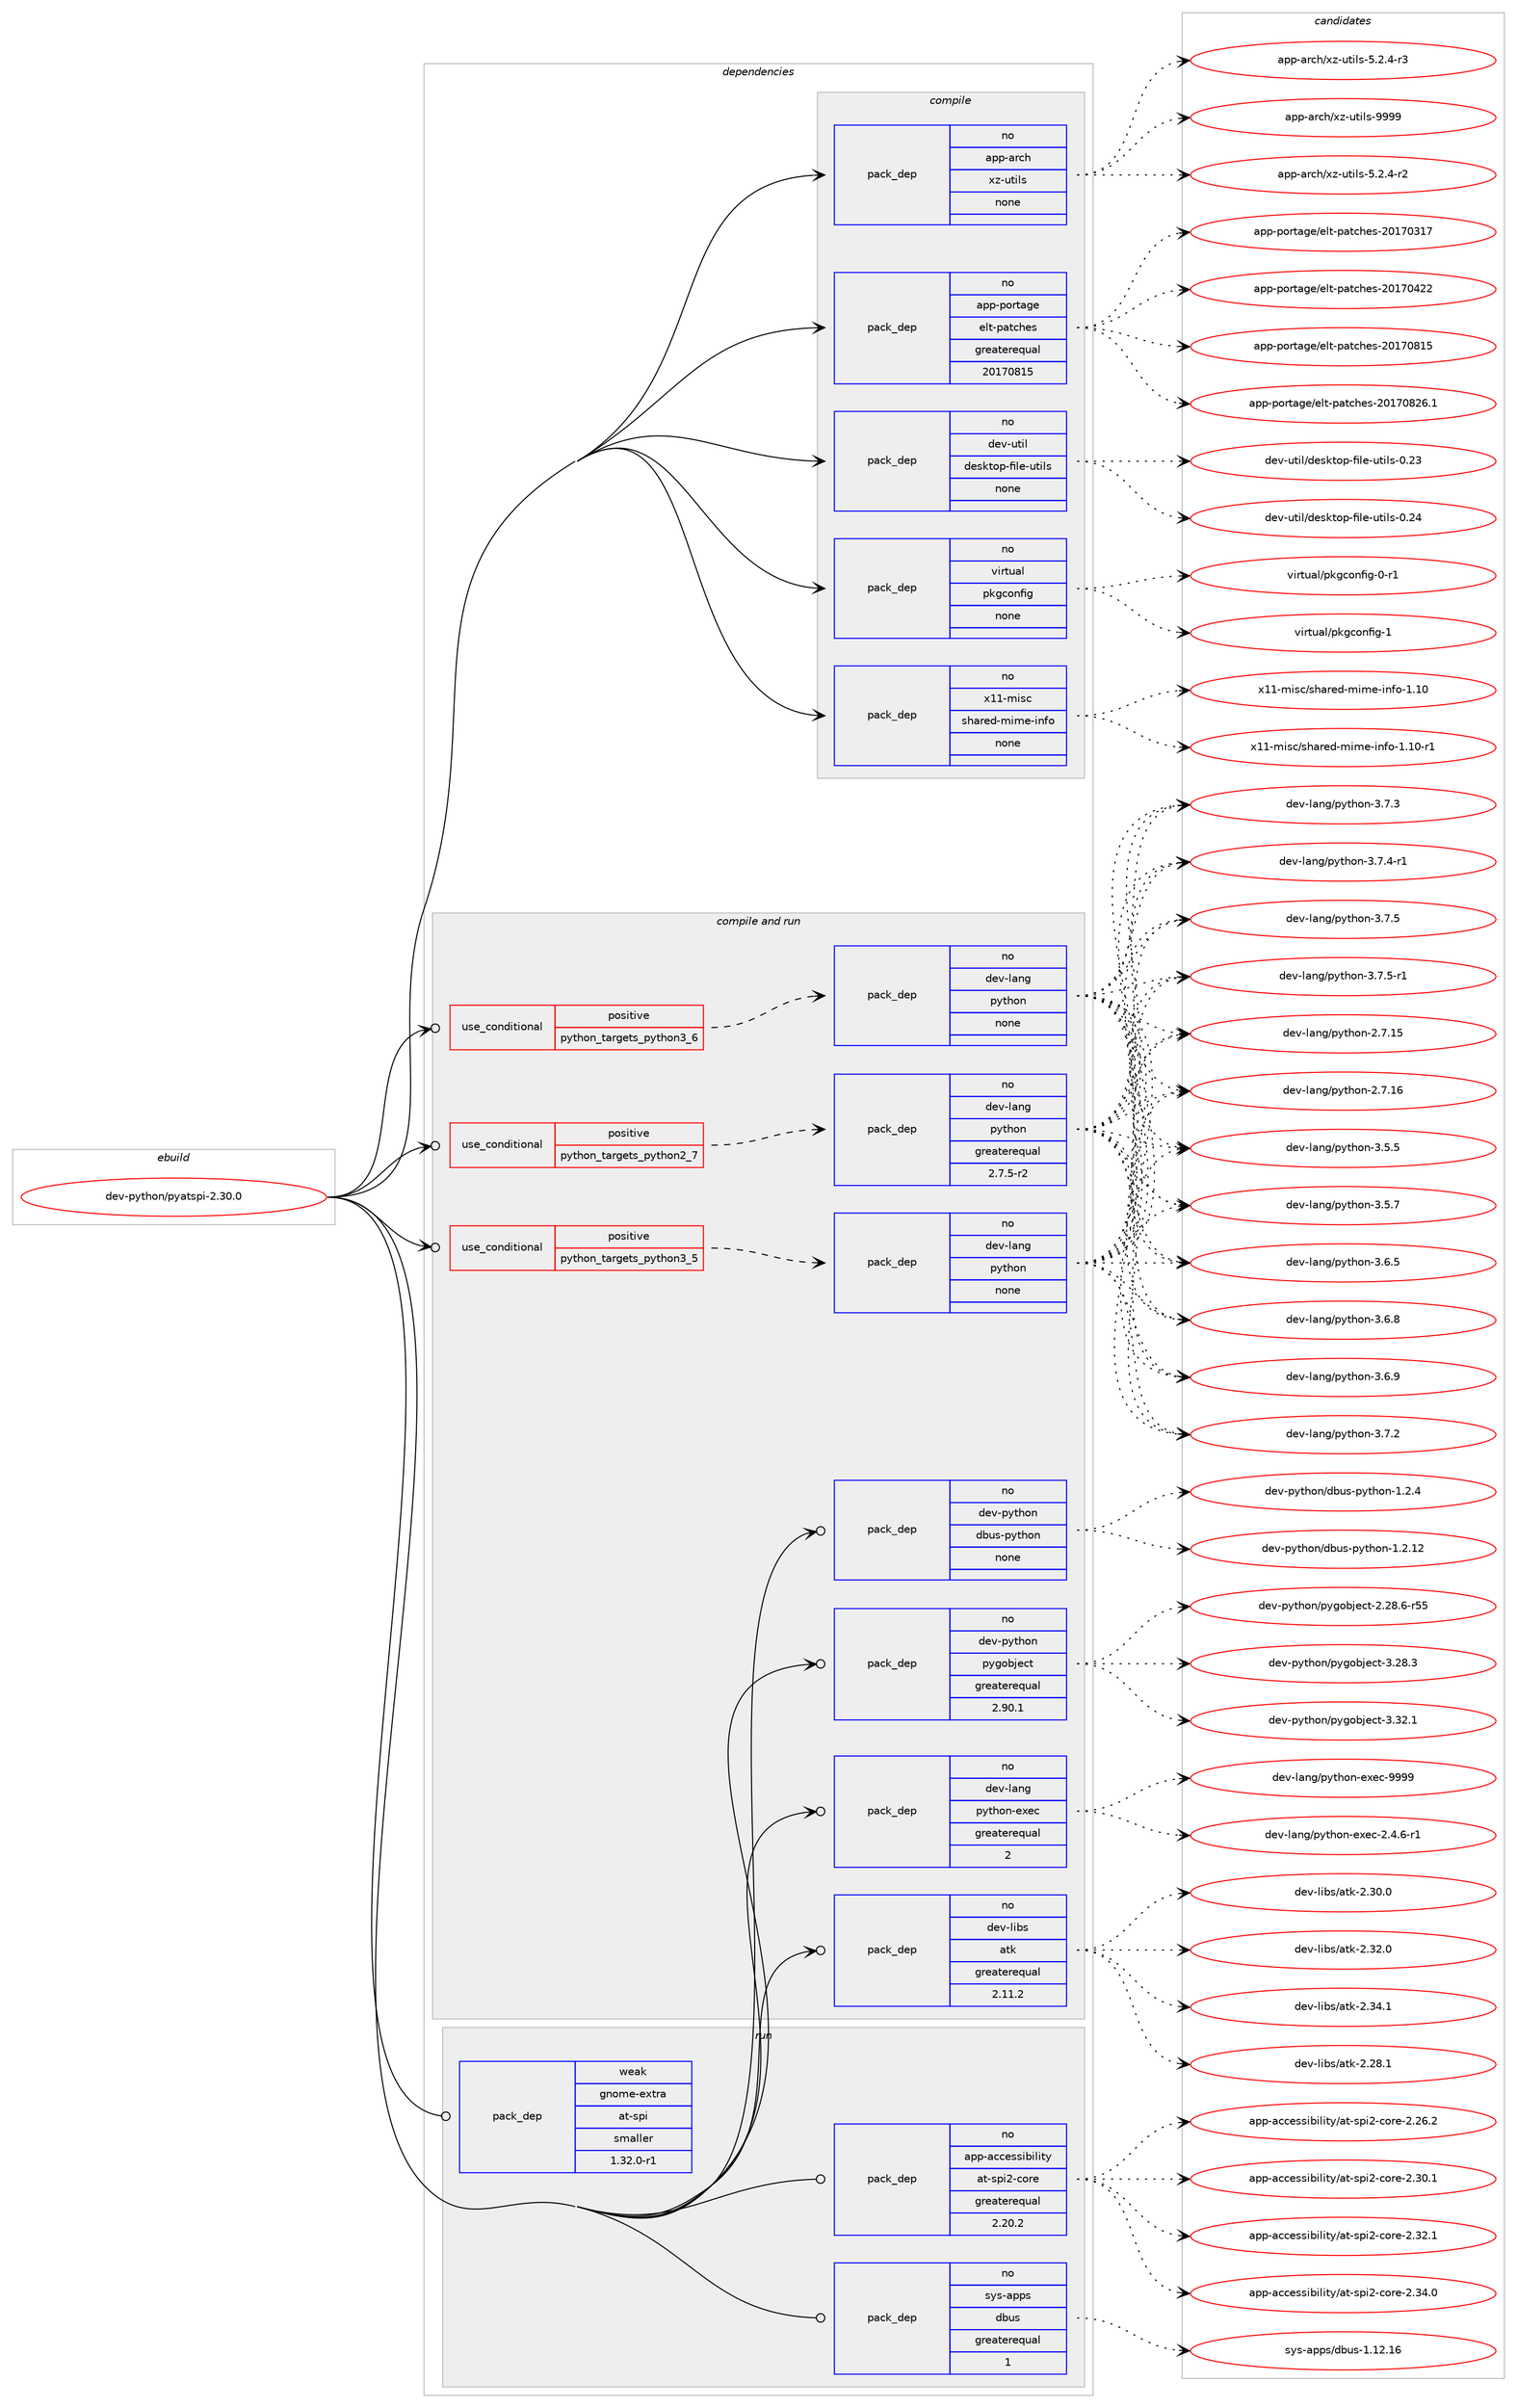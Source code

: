digraph prolog {

# *************
# Graph options
# *************

newrank=true;
concentrate=true;
compound=true;
graph [rankdir=LR,fontname=Helvetica,fontsize=10,ranksep=1.5];#, ranksep=2.5, nodesep=0.2];
edge  [arrowhead=vee];
node  [fontname=Helvetica,fontsize=10];

# **********
# The ebuild
# **********

subgraph cluster_leftcol {
color=gray;
rank=same;
label=<<i>ebuild</i>>;
id [label="dev-python/pyatspi-2.30.0", color=red, width=4, href="../dev-python/pyatspi-2.30.0.svg"];
}

# ****************
# The dependencies
# ****************

subgraph cluster_midcol {
color=gray;
label=<<i>dependencies</i>>;
subgraph cluster_compile {
fillcolor="#eeeeee";
style=filled;
label=<<i>compile</i>>;
subgraph pack467086 {
dependency624273 [label=<<TABLE BORDER="0" CELLBORDER="1" CELLSPACING="0" CELLPADDING="4" WIDTH="220"><TR><TD ROWSPAN="6" CELLPADDING="30">pack_dep</TD></TR><TR><TD WIDTH="110">no</TD></TR><TR><TD>app-arch</TD></TR><TR><TD>xz-utils</TD></TR><TR><TD>none</TD></TR><TR><TD></TD></TR></TABLE>>, shape=none, color=blue];
}
id:e -> dependency624273:w [weight=20,style="solid",arrowhead="vee"];
subgraph pack467087 {
dependency624274 [label=<<TABLE BORDER="0" CELLBORDER="1" CELLSPACING="0" CELLPADDING="4" WIDTH="220"><TR><TD ROWSPAN="6" CELLPADDING="30">pack_dep</TD></TR><TR><TD WIDTH="110">no</TD></TR><TR><TD>app-portage</TD></TR><TR><TD>elt-patches</TD></TR><TR><TD>greaterequal</TD></TR><TR><TD>20170815</TD></TR></TABLE>>, shape=none, color=blue];
}
id:e -> dependency624274:w [weight=20,style="solid",arrowhead="vee"];
subgraph pack467088 {
dependency624275 [label=<<TABLE BORDER="0" CELLBORDER="1" CELLSPACING="0" CELLPADDING="4" WIDTH="220"><TR><TD ROWSPAN="6" CELLPADDING="30">pack_dep</TD></TR><TR><TD WIDTH="110">no</TD></TR><TR><TD>dev-util</TD></TR><TR><TD>desktop-file-utils</TD></TR><TR><TD>none</TD></TR><TR><TD></TD></TR></TABLE>>, shape=none, color=blue];
}
id:e -> dependency624275:w [weight=20,style="solid",arrowhead="vee"];
subgraph pack467089 {
dependency624276 [label=<<TABLE BORDER="0" CELLBORDER="1" CELLSPACING="0" CELLPADDING="4" WIDTH="220"><TR><TD ROWSPAN="6" CELLPADDING="30">pack_dep</TD></TR><TR><TD WIDTH="110">no</TD></TR><TR><TD>virtual</TD></TR><TR><TD>pkgconfig</TD></TR><TR><TD>none</TD></TR><TR><TD></TD></TR></TABLE>>, shape=none, color=blue];
}
id:e -> dependency624276:w [weight=20,style="solid",arrowhead="vee"];
subgraph pack467090 {
dependency624277 [label=<<TABLE BORDER="0" CELLBORDER="1" CELLSPACING="0" CELLPADDING="4" WIDTH="220"><TR><TD ROWSPAN="6" CELLPADDING="30">pack_dep</TD></TR><TR><TD WIDTH="110">no</TD></TR><TR><TD>x11-misc</TD></TR><TR><TD>shared-mime-info</TD></TR><TR><TD>none</TD></TR><TR><TD></TD></TR></TABLE>>, shape=none, color=blue];
}
id:e -> dependency624277:w [weight=20,style="solid",arrowhead="vee"];
}
subgraph cluster_compileandrun {
fillcolor="#eeeeee";
style=filled;
label=<<i>compile and run</i>>;
subgraph cond145343 {
dependency624278 [label=<<TABLE BORDER="0" CELLBORDER="1" CELLSPACING="0" CELLPADDING="4"><TR><TD ROWSPAN="3" CELLPADDING="10">use_conditional</TD></TR><TR><TD>positive</TD></TR><TR><TD>python_targets_python2_7</TD></TR></TABLE>>, shape=none, color=red];
subgraph pack467091 {
dependency624279 [label=<<TABLE BORDER="0" CELLBORDER="1" CELLSPACING="0" CELLPADDING="4" WIDTH="220"><TR><TD ROWSPAN="6" CELLPADDING="30">pack_dep</TD></TR><TR><TD WIDTH="110">no</TD></TR><TR><TD>dev-lang</TD></TR><TR><TD>python</TD></TR><TR><TD>greaterequal</TD></TR><TR><TD>2.7.5-r2</TD></TR></TABLE>>, shape=none, color=blue];
}
dependency624278:e -> dependency624279:w [weight=20,style="dashed",arrowhead="vee"];
}
id:e -> dependency624278:w [weight=20,style="solid",arrowhead="odotvee"];
subgraph cond145344 {
dependency624280 [label=<<TABLE BORDER="0" CELLBORDER="1" CELLSPACING="0" CELLPADDING="4"><TR><TD ROWSPAN="3" CELLPADDING="10">use_conditional</TD></TR><TR><TD>positive</TD></TR><TR><TD>python_targets_python3_5</TD></TR></TABLE>>, shape=none, color=red];
subgraph pack467092 {
dependency624281 [label=<<TABLE BORDER="0" CELLBORDER="1" CELLSPACING="0" CELLPADDING="4" WIDTH="220"><TR><TD ROWSPAN="6" CELLPADDING="30">pack_dep</TD></TR><TR><TD WIDTH="110">no</TD></TR><TR><TD>dev-lang</TD></TR><TR><TD>python</TD></TR><TR><TD>none</TD></TR><TR><TD></TD></TR></TABLE>>, shape=none, color=blue];
}
dependency624280:e -> dependency624281:w [weight=20,style="dashed",arrowhead="vee"];
}
id:e -> dependency624280:w [weight=20,style="solid",arrowhead="odotvee"];
subgraph cond145345 {
dependency624282 [label=<<TABLE BORDER="0" CELLBORDER="1" CELLSPACING="0" CELLPADDING="4"><TR><TD ROWSPAN="3" CELLPADDING="10">use_conditional</TD></TR><TR><TD>positive</TD></TR><TR><TD>python_targets_python3_6</TD></TR></TABLE>>, shape=none, color=red];
subgraph pack467093 {
dependency624283 [label=<<TABLE BORDER="0" CELLBORDER="1" CELLSPACING="0" CELLPADDING="4" WIDTH="220"><TR><TD ROWSPAN="6" CELLPADDING="30">pack_dep</TD></TR><TR><TD WIDTH="110">no</TD></TR><TR><TD>dev-lang</TD></TR><TR><TD>python</TD></TR><TR><TD>none</TD></TR><TR><TD></TD></TR></TABLE>>, shape=none, color=blue];
}
dependency624282:e -> dependency624283:w [weight=20,style="dashed",arrowhead="vee"];
}
id:e -> dependency624282:w [weight=20,style="solid",arrowhead="odotvee"];
subgraph pack467094 {
dependency624284 [label=<<TABLE BORDER="0" CELLBORDER="1" CELLSPACING="0" CELLPADDING="4" WIDTH="220"><TR><TD ROWSPAN="6" CELLPADDING="30">pack_dep</TD></TR><TR><TD WIDTH="110">no</TD></TR><TR><TD>dev-lang</TD></TR><TR><TD>python-exec</TD></TR><TR><TD>greaterequal</TD></TR><TR><TD>2</TD></TR></TABLE>>, shape=none, color=blue];
}
id:e -> dependency624284:w [weight=20,style="solid",arrowhead="odotvee"];
subgraph pack467095 {
dependency624285 [label=<<TABLE BORDER="0" CELLBORDER="1" CELLSPACING="0" CELLPADDING="4" WIDTH="220"><TR><TD ROWSPAN="6" CELLPADDING="30">pack_dep</TD></TR><TR><TD WIDTH="110">no</TD></TR><TR><TD>dev-libs</TD></TR><TR><TD>atk</TD></TR><TR><TD>greaterequal</TD></TR><TR><TD>2.11.2</TD></TR></TABLE>>, shape=none, color=blue];
}
id:e -> dependency624285:w [weight=20,style="solid",arrowhead="odotvee"];
subgraph pack467096 {
dependency624286 [label=<<TABLE BORDER="0" CELLBORDER="1" CELLSPACING="0" CELLPADDING="4" WIDTH="220"><TR><TD ROWSPAN="6" CELLPADDING="30">pack_dep</TD></TR><TR><TD WIDTH="110">no</TD></TR><TR><TD>dev-python</TD></TR><TR><TD>dbus-python</TD></TR><TR><TD>none</TD></TR><TR><TD></TD></TR></TABLE>>, shape=none, color=blue];
}
id:e -> dependency624286:w [weight=20,style="solid",arrowhead="odotvee"];
subgraph pack467097 {
dependency624287 [label=<<TABLE BORDER="0" CELLBORDER="1" CELLSPACING="0" CELLPADDING="4" WIDTH="220"><TR><TD ROWSPAN="6" CELLPADDING="30">pack_dep</TD></TR><TR><TD WIDTH="110">no</TD></TR><TR><TD>dev-python</TD></TR><TR><TD>pygobject</TD></TR><TR><TD>greaterequal</TD></TR><TR><TD>2.90.1</TD></TR></TABLE>>, shape=none, color=blue];
}
id:e -> dependency624287:w [weight=20,style="solid",arrowhead="odotvee"];
}
subgraph cluster_run {
fillcolor="#eeeeee";
style=filled;
label=<<i>run</i>>;
subgraph pack467098 {
dependency624288 [label=<<TABLE BORDER="0" CELLBORDER="1" CELLSPACING="0" CELLPADDING="4" WIDTH="220"><TR><TD ROWSPAN="6" CELLPADDING="30">pack_dep</TD></TR><TR><TD WIDTH="110">no</TD></TR><TR><TD>app-accessibility</TD></TR><TR><TD>at-spi2-core</TD></TR><TR><TD>greaterequal</TD></TR><TR><TD>2.20.2</TD></TR></TABLE>>, shape=none, color=blue];
}
id:e -> dependency624288:w [weight=20,style="solid",arrowhead="odot"];
subgraph pack467099 {
dependency624289 [label=<<TABLE BORDER="0" CELLBORDER="1" CELLSPACING="0" CELLPADDING="4" WIDTH="220"><TR><TD ROWSPAN="6" CELLPADDING="30">pack_dep</TD></TR><TR><TD WIDTH="110">no</TD></TR><TR><TD>sys-apps</TD></TR><TR><TD>dbus</TD></TR><TR><TD>greaterequal</TD></TR><TR><TD>1</TD></TR></TABLE>>, shape=none, color=blue];
}
id:e -> dependency624289:w [weight=20,style="solid",arrowhead="odot"];
subgraph pack467100 {
dependency624290 [label=<<TABLE BORDER="0" CELLBORDER="1" CELLSPACING="0" CELLPADDING="4" WIDTH="220"><TR><TD ROWSPAN="6" CELLPADDING="30">pack_dep</TD></TR><TR><TD WIDTH="110">weak</TD></TR><TR><TD>gnome-extra</TD></TR><TR><TD>at-spi</TD></TR><TR><TD>smaller</TD></TR><TR><TD>1.32.0-r1</TD></TR></TABLE>>, shape=none, color=blue];
}
id:e -> dependency624290:w [weight=20,style="solid",arrowhead="odot"];
}
}

# **************
# The candidates
# **************

subgraph cluster_choices {
rank=same;
color=gray;
label=<<i>candidates</i>>;

subgraph choice467086 {
color=black;
nodesep=1;
choice9711211245971149910447120122451171161051081154553465046524511450 [label="app-arch/xz-utils-5.2.4-r2", color=red, width=4,href="../app-arch/xz-utils-5.2.4-r2.svg"];
choice9711211245971149910447120122451171161051081154553465046524511451 [label="app-arch/xz-utils-5.2.4-r3", color=red, width=4,href="../app-arch/xz-utils-5.2.4-r3.svg"];
choice9711211245971149910447120122451171161051081154557575757 [label="app-arch/xz-utils-9999", color=red, width=4,href="../app-arch/xz-utils-9999.svg"];
dependency624273:e -> choice9711211245971149910447120122451171161051081154553465046524511450:w [style=dotted,weight="100"];
dependency624273:e -> choice9711211245971149910447120122451171161051081154553465046524511451:w [style=dotted,weight="100"];
dependency624273:e -> choice9711211245971149910447120122451171161051081154557575757:w [style=dotted,weight="100"];
}
subgraph choice467087 {
color=black;
nodesep=1;
choice97112112451121111141169710310147101108116451129711699104101115455048495548514955 [label="app-portage/elt-patches-20170317", color=red, width=4,href="../app-portage/elt-patches-20170317.svg"];
choice97112112451121111141169710310147101108116451129711699104101115455048495548525050 [label="app-portage/elt-patches-20170422", color=red, width=4,href="../app-portage/elt-patches-20170422.svg"];
choice97112112451121111141169710310147101108116451129711699104101115455048495548564953 [label="app-portage/elt-patches-20170815", color=red, width=4,href="../app-portage/elt-patches-20170815.svg"];
choice971121124511211111411697103101471011081164511297116991041011154550484955485650544649 [label="app-portage/elt-patches-20170826.1", color=red, width=4,href="../app-portage/elt-patches-20170826.1.svg"];
dependency624274:e -> choice97112112451121111141169710310147101108116451129711699104101115455048495548514955:w [style=dotted,weight="100"];
dependency624274:e -> choice97112112451121111141169710310147101108116451129711699104101115455048495548525050:w [style=dotted,weight="100"];
dependency624274:e -> choice97112112451121111141169710310147101108116451129711699104101115455048495548564953:w [style=dotted,weight="100"];
dependency624274:e -> choice971121124511211111411697103101471011081164511297116991041011154550484955485650544649:w [style=dotted,weight="100"];
}
subgraph choice467088 {
color=black;
nodesep=1;
choice100101118451171161051084710010111510711611111245102105108101451171161051081154548465051 [label="dev-util/desktop-file-utils-0.23", color=red, width=4,href="../dev-util/desktop-file-utils-0.23.svg"];
choice100101118451171161051084710010111510711611111245102105108101451171161051081154548465052 [label="dev-util/desktop-file-utils-0.24", color=red, width=4,href="../dev-util/desktop-file-utils-0.24.svg"];
dependency624275:e -> choice100101118451171161051084710010111510711611111245102105108101451171161051081154548465051:w [style=dotted,weight="100"];
dependency624275:e -> choice100101118451171161051084710010111510711611111245102105108101451171161051081154548465052:w [style=dotted,weight="100"];
}
subgraph choice467089 {
color=black;
nodesep=1;
choice11810511411611797108471121071039911111010210510345484511449 [label="virtual/pkgconfig-0-r1", color=red, width=4,href="../virtual/pkgconfig-0-r1.svg"];
choice1181051141161179710847112107103991111101021051034549 [label="virtual/pkgconfig-1", color=red, width=4,href="../virtual/pkgconfig-1.svg"];
dependency624276:e -> choice11810511411611797108471121071039911111010210510345484511449:w [style=dotted,weight="100"];
dependency624276:e -> choice1181051141161179710847112107103991111101021051034549:w [style=dotted,weight="100"];
}
subgraph choice467090 {
color=black;
nodesep=1;
choice12049494510910511599471151049711410110045109105109101451051101021114549464948 [label="x11-misc/shared-mime-info-1.10", color=red, width=4,href="../x11-misc/shared-mime-info-1.10.svg"];
choice120494945109105115994711510497114101100451091051091014510511010211145494649484511449 [label="x11-misc/shared-mime-info-1.10-r1", color=red, width=4,href="../x11-misc/shared-mime-info-1.10-r1.svg"];
dependency624277:e -> choice12049494510910511599471151049711410110045109105109101451051101021114549464948:w [style=dotted,weight="100"];
dependency624277:e -> choice120494945109105115994711510497114101100451091051091014510511010211145494649484511449:w [style=dotted,weight="100"];
}
subgraph choice467091 {
color=black;
nodesep=1;
choice10010111845108971101034711212111610411111045504655464953 [label="dev-lang/python-2.7.15", color=red, width=4,href="../dev-lang/python-2.7.15.svg"];
choice10010111845108971101034711212111610411111045504655464954 [label="dev-lang/python-2.7.16", color=red, width=4,href="../dev-lang/python-2.7.16.svg"];
choice100101118451089711010347112121116104111110455146534653 [label="dev-lang/python-3.5.5", color=red, width=4,href="../dev-lang/python-3.5.5.svg"];
choice100101118451089711010347112121116104111110455146534655 [label="dev-lang/python-3.5.7", color=red, width=4,href="../dev-lang/python-3.5.7.svg"];
choice100101118451089711010347112121116104111110455146544653 [label="dev-lang/python-3.6.5", color=red, width=4,href="../dev-lang/python-3.6.5.svg"];
choice100101118451089711010347112121116104111110455146544656 [label="dev-lang/python-3.6.8", color=red, width=4,href="../dev-lang/python-3.6.8.svg"];
choice100101118451089711010347112121116104111110455146544657 [label="dev-lang/python-3.6.9", color=red, width=4,href="../dev-lang/python-3.6.9.svg"];
choice100101118451089711010347112121116104111110455146554650 [label="dev-lang/python-3.7.2", color=red, width=4,href="../dev-lang/python-3.7.2.svg"];
choice100101118451089711010347112121116104111110455146554651 [label="dev-lang/python-3.7.3", color=red, width=4,href="../dev-lang/python-3.7.3.svg"];
choice1001011184510897110103471121211161041111104551465546524511449 [label="dev-lang/python-3.7.4-r1", color=red, width=4,href="../dev-lang/python-3.7.4-r1.svg"];
choice100101118451089711010347112121116104111110455146554653 [label="dev-lang/python-3.7.5", color=red, width=4,href="../dev-lang/python-3.7.5.svg"];
choice1001011184510897110103471121211161041111104551465546534511449 [label="dev-lang/python-3.7.5-r1", color=red, width=4,href="../dev-lang/python-3.7.5-r1.svg"];
dependency624279:e -> choice10010111845108971101034711212111610411111045504655464953:w [style=dotted,weight="100"];
dependency624279:e -> choice10010111845108971101034711212111610411111045504655464954:w [style=dotted,weight="100"];
dependency624279:e -> choice100101118451089711010347112121116104111110455146534653:w [style=dotted,weight="100"];
dependency624279:e -> choice100101118451089711010347112121116104111110455146534655:w [style=dotted,weight="100"];
dependency624279:e -> choice100101118451089711010347112121116104111110455146544653:w [style=dotted,weight="100"];
dependency624279:e -> choice100101118451089711010347112121116104111110455146544656:w [style=dotted,weight="100"];
dependency624279:e -> choice100101118451089711010347112121116104111110455146544657:w [style=dotted,weight="100"];
dependency624279:e -> choice100101118451089711010347112121116104111110455146554650:w [style=dotted,weight="100"];
dependency624279:e -> choice100101118451089711010347112121116104111110455146554651:w [style=dotted,weight="100"];
dependency624279:e -> choice1001011184510897110103471121211161041111104551465546524511449:w [style=dotted,weight="100"];
dependency624279:e -> choice100101118451089711010347112121116104111110455146554653:w [style=dotted,weight="100"];
dependency624279:e -> choice1001011184510897110103471121211161041111104551465546534511449:w [style=dotted,weight="100"];
}
subgraph choice467092 {
color=black;
nodesep=1;
choice10010111845108971101034711212111610411111045504655464953 [label="dev-lang/python-2.7.15", color=red, width=4,href="../dev-lang/python-2.7.15.svg"];
choice10010111845108971101034711212111610411111045504655464954 [label="dev-lang/python-2.7.16", color=red, width=4,href="../dev-lang/python-2.7.16.svg"];
choice100101118451089711010347112121116104111110455146534653 [label="dev-lang/python-3.5.5", color=red, width=4,href="../dev-lang/python-3.5.5.svg"];
choice100101118451089711010347112121116104111110455146534655 [label="dev-lang/python-3.5.7", color=red, width=4,href="../dev-lang/python-3.5.7.svg"];
choice100101118451089711010347112121116104111110455146544653 [label="dev-lang/python-3.6.5", color=red, width=4,href="../dev-lang/python-3.6.5.svg"];
choice100101118451089711010347112121116104111110455146544656 [label="dev-lang/python-3.6.8", color=red, width=4,href="../dev-lang/python-3.6.8.svg"];
choice100101118451089711010347112121116104111110455146544657 [label="dev-lang/python-3.6.9", color=red, width=4,href="../dev-lang/python-3.6.9.svg"];
choice100101118451089711010347112121116104111110455146554650 [label="dev-lang/python-3.7.2", color=red, width=4,href="../dev-lang/python-3.7.2.svg"];
choice100101118451089711010347112121116104111110455146554651 [label="dev-lang/python-3.7.3", color=red, width=4,href="../dev-lang/python-3.7.3.svg"];
choice1001011184510897110103471121211161041111104551465546524511449 [label="dev-lang/python-3.7.4-r1", color=red, width=4,href="../dev-lang/python-3.7.4-r1.svg"];
choice100101118451089711010347112121116104111110455146554653 [label="dev-lang/python-3.7.5", color=red, width=4,href="../dev-lang/python-3.7.5.svg"];
choice1001011184510897110103471121211161041111104551465546534511449 [label="dev-lang/python-3.7.5-r1", color=red, width=4,href="../dev-lang/python-3.7.5-r1.svg"];
dependency624281:e -> choice10010111845108971101034711212111610411111045504655464953:w [style=dotted,weight="100"];
dependency624281:e -> choice10010111845108971101034711212111610411111045504655464954:w [style=dotted,weight="100"];
dependency624281:e -> choice100101118451089711010347112121116104111110455146534653:w [style=dotted,weight="100"];
dependency624281:e -> choice100101118451089711010347112121116104111110455146534655:w [style=dotted,weight="100"];
dependency624281:e -> choice100101118451089711010347112121116104111110455146544653:w [style=dotted,weight="100"];
dependency624281:e -> choice100101118451089711010347112121116104111110455146544656:w [style=dotted,weight="100"];
dependency624281:e -> choice100101118451089711010347112121116104111110455146544657:w [style=dotted,weight="100"];
dependency624281:e -> choice100101118451089711010347112121116104111110455146554650:w [style=dotted,weight="100"];
dependency624281:e -> choice100101118451089711010347112121116104111110455146554651:w [style=dotted,weight="100"];
dependency624281:e -> choice1001011184510897110103471121211161041111104551465546524511449:w [style=dotted,weight="100"];
dependency624281:e -> choice100101118451089711010347112121116104111110455146554653:w [style=dotted,weight="100"];
dependency624281:e -> choice1001011184510897110103471121211161041111104551465546534511449:w [style=dotted,weight="100"];
}
subgraph choice467093 {
color=black;
nodesep=1;
choice10010111845108971101034711212111610411111045504655464953 [label="dev-lang/python-2.7.15", color=red, width=4,href="../dev-lang/python-2.7.15.svg"];
choice10010111845108971101034711212111610411111045504655464954 [label="dev-lang/python-2.7.16", color=red, width=4,href="../dev-lang/python-2.7.16.svg"];
choice100101118451089711010347112121116104111110455146534653 [label="dev-lang/python-3.5.5", color=red, width=4,href="../dev-lang/python-3.5.5.svg"];
choice100101118451089711010347112121116104111110455146534655 [label="dev-lang/python-3.5.7", color=red, width=4,href="../dev-lang/python-3.5.7.svg"];
choice100101118451089711010347112121116104111110455146544653 [label="dev-lang/python-3.6.5", color=red, width=4,href="../dev-lang/python-3.6.5.svg"];
choice100101118451089711010347112121116104111110455146544656 [label="dev-lang/python-3.6.8", color=red, width=4,href="../dev-lang/python-3.6.8.svg"];
choice100101118451089711010347112121116104111110455146544657 [label="dev-lang/python-3.6.9", color=red, width=4,href="../dev-lang/python-3.6.9.svg"];
choice100101118451089711010347112121116104111110455146554650 [label="dev-lang/python-3.7.2", color=red, width=4,href="../dev-lang/python-3.7.2.svg"];
choice100101118451089711010347112121116104111110455146554651 [label="dev-lang/python-3.7.3", color=red, width=4,href="../dev-lang/python-3.7.3.svg"];
choice1001011184510897110103471121211161041111104551465546524511449 [label="dev-lang/python-3.7.4-r1", color=red, width=4,href="../dev-lang/python-3.7.4-r1.svg"];
choice100101118451089711010347112121116104111110455146554653 [label="dev-lang/python-3.7.5", color=red, width=4,href="../dev-lang/python-3.7.5.svg"];
choice1001011184510897110103471121211161041111104551465546534511449 [label="dev-lang/python-3.7.5-r1", color=red, width=4,href="../dev-lang/python-3.7.5-r1.svg"];
dependency624283:e -> choice10010111845108971101034711212111610411111045504655464953:w [style=dotted,weight="100"];
dependency624283:e -> choice10010111845108971101034711212111610411111045504655464954:w [style=dotted,weight="100"];
dependency624283:e -> choice100101118451089711010347112121116104111110455146534653:w [style=dotted,weight="100"];
dependency624283:e -> choice100101118451089711010347112121116104111110455146534655:w [style=dotted,weight="100"];
dependency624283:e -> choice100101118451089711010347112121116104111110455146544653:w [style=dotted,weight="100"];
dependency624283:e -> choice100101118451089711010347112121116104111110455146544656:w [style=dotted,weight="100"];
dependency624283:e -> choice100101118451089711010347112121116104111110455146544657:w [style=dotted,weight="100"];
dependency624283:e -> choice100101118451089711010347112121116104111110455146554650:w [style=dotted,weight="100"];
dependency624283:e -> choice100101118451089711010347112121116104111110455146554651:w [style=dotted,weight="100"];
dependency624283:e -> choice1001011184510897110103471121211161041111104551465546524511449:w [style=dotted,weight="100"];
dependency624283:e -> choice100101118451089711010347112121116104111110455146554653:w [style=dotted,weight="100"];
dependency624283:e -> choice1001011184510897110103471121211161041111104551465546534511449:w [style=dotted,weight="100"];
}
subgraph choice467094 {
color=black;
nodesep=1;
choice10010111845108971101034711212111610411111045101120101994550465246544511449 [label="dev-lang/python-exec-2.4.6-r1", color=red, width=4,href="../dev-lang/python-exec-2.4.6-r1.svg"];
choice10010111845108971101034711212111610411111045101120101994557575757 [label="dev-lang/python-exec-9999", color=red, width=4,href="../dev-lang/python-exec-9999.svg"];
dependency624284:e -> choice10010111845108971101034711212111610411111045101120101994550465246544511449:w [style=dotted,weight="100"];
dependency624284:e -> choice10010111845108971101034711212111610411111045101120101994557575757:w [style=dotted,weight="100"];
}
subgraph choice467095 {
color=black;
nodesep=1;
choice1001011184510810598115479711610745504650564649 [label="dev-libs/atk-2.28.1", color=red, width=4,href="../dev-libs/atk-2.28.1.svg"];
choice1001011184510810598115479711610745504651484648 [label="dev-libs/atk-2.30.0", color=red, width=4,href="../dev-libs/atk-2.30.0.svg"];
choice1001011184510810598115479711610745504651504648 [label="dev-libs/atk-2.32.0", color=red, width=4,href="../dev-libs/atk-2.32.0.svg"];
choice1001011184510810598115479711610745504651524649 [label="dev-libs/atk-2.34.1", color=red, width=4,href="../dev-libs/atk-2.34.1.svg"];
dependency624285:e -> choice1001011184510810598115479711610745504650564649:w [style=dotted,weight="100"];
dependency624285:e -> choice1001011184510810598115479711610745504651484648:w [style=dotted,weight="100"];
dependency624285:e -> choice1001011184510810598115479711610745504651504648:w [style=dotted,weight="100"];
dependency624285:e -> choice1001011184510810598115479711610745504651524649:w [style=dotted,weight="100"];
}
subgraph choice467096 {
color=black;
nodesep=1;
choice1001011184511212111610411111047100981171154511212111610411111045494650464950 [label="dev-python/dbus-python-1.2.12", color=red, width=4,href="../dev-python/dbus-python-1.2.12.svg"];
choice10010111845112121116104111110471009811711545112121116104111110454946504652 [label="dev-python/dbus-python-1.2.4", color=red, width=4,href="../dev-python/dbus-python-1.2.4.svg"];
dependency624286:e -> choice1001011184511212111610411111047100981171154511212111610411111045494650464950:w [style=dotted,weight="100"];
dependency624286:e -> choice10010111845112121116104111110471009811711545112121116104111110454946504652:w [style=dotted,weight="100"];
}
subgraph choice467097 {
color=black;
nodesep=1;
choice1001011184511212111610411111047112121103111981061019911645504650564654451145353 [label="dev-python/pygobject-2.28.6-r55", color=red, width=4,href="../dev-python/pygobject-2.28.6-r55.svg"];
choice1001011184511212111610411111047112121103111981061019911645514650564651 [label="dev-python/pygobject-3.28.3", color=red, width=4,href="../dev-python/pygobject-3.28.3.svg"];
choice1001011184511212111610411111047112121103111981061019911645514651504649 [label="dev-python/pygobject-3.32.1", color=red, width=4,href="../dev-python/pygobject-3.32.1.svg"];
dependency624287:e -> choice1001011184511212111610411111047112121103111981061019911645504650564654451145353:w [style=dotted,weight="100"];
dependency624287:e -> choice1001011184511212111610411111047112121103111981061019911645514650564651:w [style=dotted,weight="100"];
dependency624287:e -> choice1001011184511212111610411111047112121103111981061019911645514651504649:w [style=dotted,weight="100"];
}
subgraph choice467098 {
color=black;
nodesep=1;
choice97112112459799991011151151059810510810511612147971164511511210550459911111410145504650544650 [label="app-accessibility/at-spi2-core-2.26.2", color=red, width=4,href="../app-accessibility/at-spi2-core-2.26.2.svg"];
choice97112112459799991011151151059810510810511612147971164511511210550459911111410145504651484649 [label="app-accessibility/at-spi2-core-2.30.1", color=red, width=4,href="../app-accessibility/at-spi2-core-2.30.1.svg"];
choice97112112459799991011151151059810510810511612147971164511511210550459911111410145504651504649 [label="app-accessibility/at-spi2-core-2.32.1", color=red, width=4,href="../app-accessibility/at-spi2-core-2.32.1.svg"];
choice97112112459799991011151151059810510810511612147971164511511210550459911111410145504651524648 [label="app-accessibility/at-spi2-core-2.34.0", color=red, width=4,href="../app-accessibility/at-spi2-core-2.34.0.svg"];
dependency624288:e -> choice97112112459799991011151151059810510810511612147971164511511210550459911111410145504650544650:w [style=dotted,weight="100"];
dependency624288:e -> choice97112112459799991011151151059810510810511612147971164511511210550459911111410145504651484649:w [style=dotted,weight="100"];
dependency624288:e -> choice97112112459799991011151151059810510810511612147971164511511210550459911111410145504651504649:w [style=dotted,weight="100"];
dependency624288:e -> choice97112112459799991011151151059810510810511612147971164511511210550459911111410145504651524648:w [style=dotted,weight="100"];
}
subgraph choice467099 {
color=black;
nodesep=1;
choice115121115459711211211547100981171154549464950464954 [label="sys-apps/dbus-1.12.16", color=red, width=4,href="../sys-apps/dbus-1.12.16.svg"];
dependency624289:e -> choice115121115459711211211547100981171154549464950464954:w [style=dotted,weight="100"];
}
subgraph choice467100 {
color=black;
nodesep=1;
}
}

}
